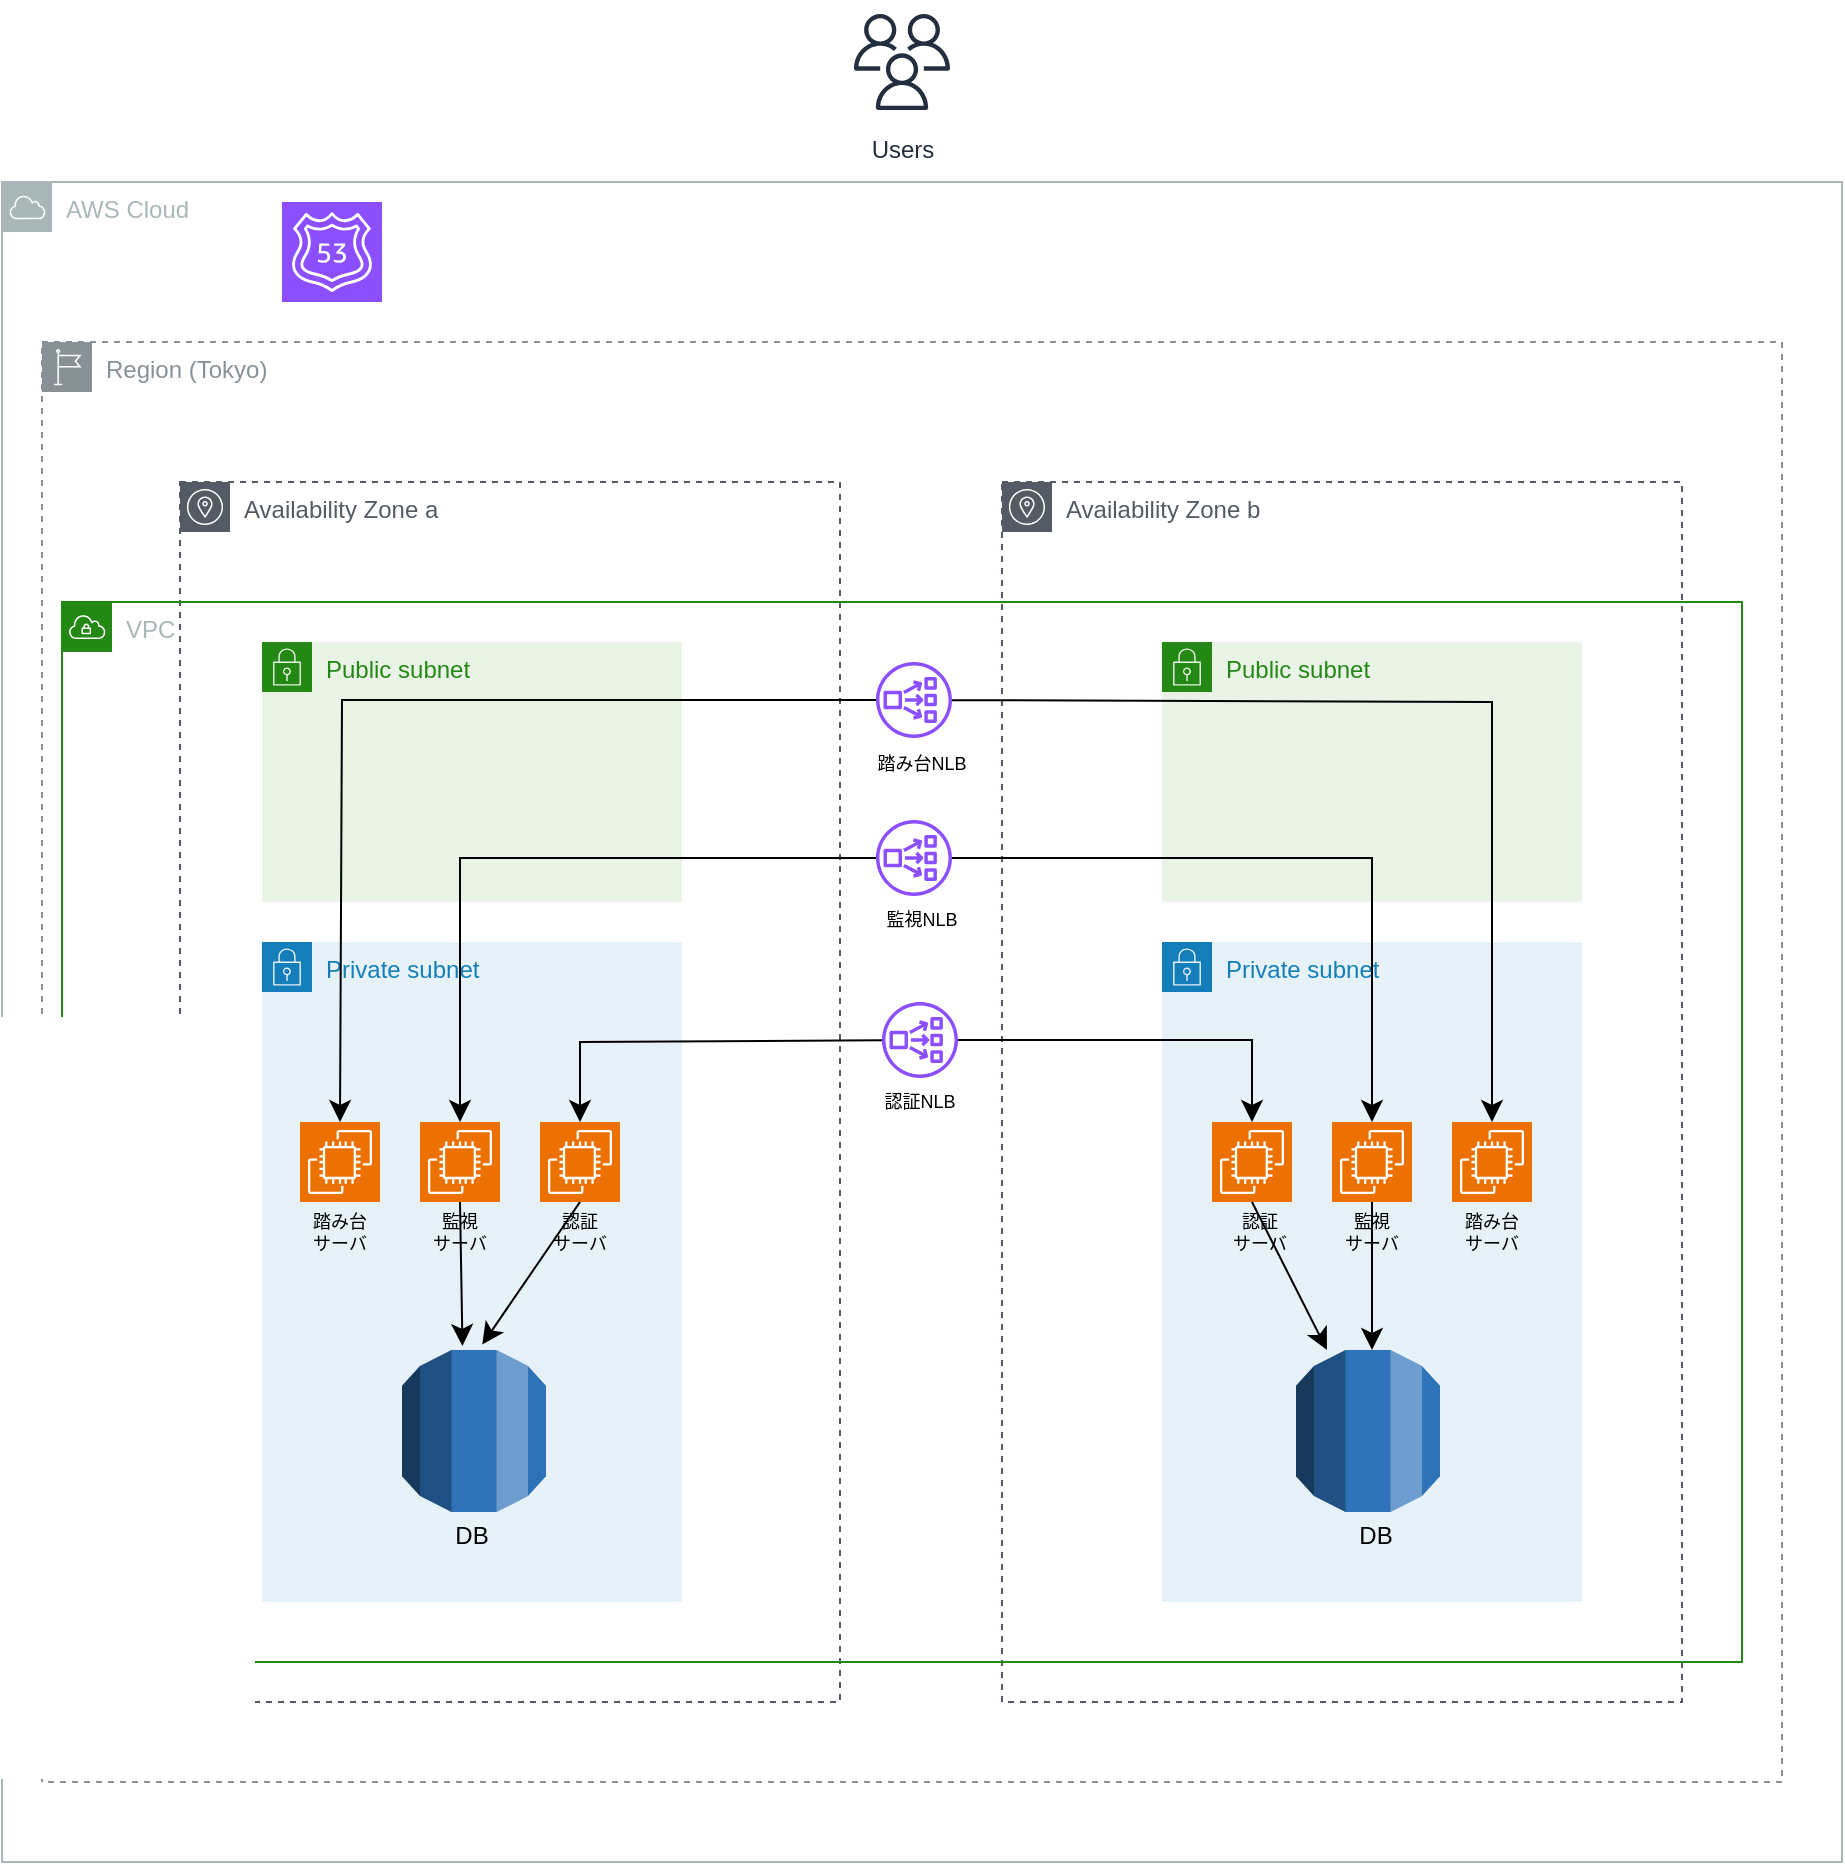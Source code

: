 <mxfile version="22.0.6" type="device">
  <diagram name="ページ1" id="gnqmheF8lUswlJgs0h8P">
    <mxGraphModel dx="1101" dy="1761" grid="1" gridSize="10" guides="1" tooltips="1" connect="1" arrows="1" fold="1" page="1" pageScale="1" pageWidth="827" pageHeight="1169" math="0" shadow="0">
      <root>
        <mxCell id="0" />
        <mxCell id="1" parent="0" />
        <mxCell id="UFRAVD0cwXX-lhKOBuTZ-7" value="AWS Cloud" style="sketch=0;outlineConnect=0;gradientColor=none;html=1;whiteSpace=wrap;fontSize=12;fontStyle=0;shape=mxgraph.aws4.group;grIcon=mxgraph.aws4.group_aws_cloud;strokeColor=#AAB7B8;fillColor=none;verticalAlign=top;align=left;spacingLeft=30;fontColor=#AAB7B8;dashed=0;" vertex="1" parent="1">
          <mxGeometry x="100" y="-1026" width="920" height="840" as="geometry" />
        </mxCell>
        <mxCell id="UFRAVD0cwXX-lhKOBuTZ-8" value="Region (Tokyo)" style="sketch=0;outlineConnect=0;gradientColor=none;html=1;whiteSpace=wrap;fontSize=12;fontStyle=0;shape=mxgraph.aws4.group;grIcon=mxgraph.aws4.group_region;strokeColor=#879196;fillColor=none;verticalAlign=top;align=left;spacingLeft=30;fontColor=#879196;dashed=1;" vertex="1" parent="1">
          <mxGeometry x="120" y="-946" width="870" height="720" as="geometry" />
        </mxCell>
        <mxCell id="UFRAVD0cwXX-lhKOBuTZ-9" value="Availability Zone a" style="sketch=0;outlineConnect=0;gradientColor=none;html=1;whiteSpace=wrap;fontSize=12;fontStyle=0;shape=mxgraph.aws4.group;grIcon=mxgraph.aws4.group_availability_zone;strokeColor=#545B64;fillColor=none;verticalAlign=top;align=left;spacingLeft=30;fontColor=#545B64;dashed=1;" vertex="1" parent="1">
          <mxGeometry x="189" y="-876" width="330" height="610" as="geometry" />
        </mxCell>
        <mxCell id="UFRAVD0cwXX-lhKOBuTZ-10" value="Availability Zone b" style="sketch=0;outlineConnect=0;gradientColor=none;html=1;whiteSpace=wrap;fontSize=12;fontStyle=0;shape=mxgraph.aws4.group;grIcon=mxgraph.aws4.group_availability_zone;strokeColor=#545B64;fillColor=none;verticalAlign=top;align=left;spacingLeft=30;fontColor=#545B64;dashed=1;" vertex="1" parent="1">
          <mxGeometry x="600" y="-876" width="340" height="610" as="geometry" />
        </mxCell>
        <mxCell id="UFRAVD0cwXX-lhKOBuTZ-12" value="VPC" style="points=[[0,0],[0.25,0],[0.5,0],[0.75,0],[1,0],[1,0.25],[1,0.5],[1,0.75],[1,1],[0.75,1],[0.5,1],[0.25,1],[0,1],[0,0.75],[0,0.5],[0,0.25]];outlineConnect=0;gradientColor=none;html=1;whiteSpace=wrap;fontSize=12;fontStyle=0;container=1;pointerEvents=0;collapsible=0;recursiveResize=0;shape=mxgraph.aws4.group;grIcon=mxgraph.aws4.group_vpc;strokeColor=#248814;fillColor=none;verticalAlign=top;align=left;spacingLeft=30;fontColor=#AAB7B8;dashed=0;" vertex="1" parent="1">
          <mxGeometry x="130" y="-816" width="840" height="530" as="geometry" />
        </mxCell>
        <mxCell id="UFRAVD0cwXX-lhKOBuTZ-13" value="Public subnet" style="points=[[0,0],[0.25,0],[0.5,0],[0.75,0],[1,0],[1,0.25],[1,0.5],[1,0.75],[1,1],[0.75,1],[0.5,1],[0.25,1],[0,1],[0,0.75],[0,0.5],[0,0.25]];outlineConnect=0;gradientColor=none;html=1;whiteSpace=wrap;fontSize=12;fontStyle=0;container=1;pointerEvents=0;collapsible=0;recursiveResize=0;shape=mxgraph.aws4.group;grIcon=mxgraph.aws4.group_security_group;grStroke=0;strokeColor=#248814;fillColor=#E9F3E6;verticalAlign=top;align=left;spacingLeft=30;fontColor=#248814;dashed=0;" vertex="1" parent="UFRAVD0cwXX-lhKOBuTZ-12">
          <mxGeometry x="100" y="20" width="210" height="130" as="geometry" />
        </mxCell>
        <mxCell id="UFRAVD0cwXX-lhKOBuTZ-16" value="Private subnet" style="points=[[0,0],[0.25,0],[0.5,0],[0.75,0],[1,0],[1,0.25],[1,0.5],[1,0.75],[1,1],[0.75,1],[0.5,1],[0.25,1],[0,1],[0,0.75],[0,0.5],[0,0.25]];outlineConnect=0;gradientColor=none;html=1;whiteSpace=wrap;fontSize=12;fontStyle=0;container=1;pointerEvents=0;collapsible=0;recursiveResize=0;shape=mxgraph.aws4.group;grIcon=mxgraph.aws4.group_security_group;grStroke=0;strokeColor=#147EBA;fillColor=#E6F2F8;verticalAlign=top;align=left;spacingLeft=30;fontColor=#147EBA;dashed=0;" vertex="1" parent="UFRAVD0cwXX-lhKOBuTZ-12">
          <mxGeometry x="100" y="170" width="210" height="330" as="geometry" />
        </mxCell>
        <mxCell id="UFRAVD0cwXX-lhKOBuTZ-22" value="" style="sketch=0;points=[[0,0,0],[0.25,0,0],[0.5,0,0],[0.75,0,0],[1,0,0],[0,1,0],[0.25,1,0],[0.5,1,0],[0.75,1,0],[1,1,0],[0,0.25,0],[0,0.5,0],[0,0.75,0],[1,0.25,0],[1,0.5,0],[1,0.75,0]];outlineConnect=0;fontColor=#232F3E;fillColor=#ED7100;strokeColor=#ffffff;dashed=0;verticalLabelPosition=bottom;verticalAlign=top;align=center;html=1;fontSize=12;fontStyle=0;aspect=fixed;shape=mxgraph.aws4.resourceIcon;resIcon=mxgraph.aws4.ec2;" vertex="1" parent="UFRAVD0cwXX-lhKOBuTZ-16">
          <mxGeometry x="79" y="90" width="40" height="40" as="geometry" />
        </mxCell>
        <mxCell id="UFRAVD0cwXX-lhKOBuTZ-39" value="" style="sketch=0;points=[[0,0,0],[0.25,0,0],[0.5,0,0],[0.75,0,0],[1,0,0],[0,1,0],[0.25,1,0],[0.5,1,0],[0.75,1,0],[1,1,0],[0,0.25,0],[0,0.5,0],[0,0.75,0],[1,0.25,0],[1,0.5,0],[1,0.75,0]];outlineConnect=0;fontColor=#232F3E;fillColor=#ED7100;strokeColor=#ffffff;dashed=0;verticalLabelPosition=bottom;verticalAlign=top;align=center;html=1;fontSize=12;fontStyle=0;aspect=fixed;shape=mxgraph.aws4.resourceIcon;resIcon=mxgraph.aws4.ec2;" vertex="1" parent="UFRAVD0cwXX-lhKOBuTZ-16">
          <mxGeometry x="139" y="90" width="40" height="40" as="geometry" />
        </mxCell>
        <mxCell id="UFRAVD0cwXX-lhKOBuTZ-21" value="" style="sketch=0;points=[[0,0,0],[0.25,0,0],[0.5,0,0],[0.75,0,0],[1,0,0],[0,1,0],[0.25,1,0],[0.5,1,0],[0.75,1,0],[1,1,0],[0,0.25,0],[0,0.5,0],[0,0.75,0],[1,0.25,0],[1,0.5,0],[1,0.75,0]];outlineConnect=0;fontColor=#232F3E;fillColor=#ED7100;strokeColor=#ffffff;dashed=0;verticalLabelPosition=bottom;verticalAlign=top;align=center;html=1;fontSize=12;fontStyle=0;aspect=fixed;shape=mxgraph.aws4.resourceIcon;resIcon=mxgraph.aws4.ec2;" vertex="1" parent="UFRAVD0cwXX-lhKOBuTZ-16">
          <mxGeometry x="19" y="90" width="40" height="40" as="geometry" />
        </mxCell>
        <mxCell id="UFRAVD0cwXX-lhKOBuTZ-77" value="踏み台&lt;br&gt;サーバ" style="text;html=1;strokeColor=none;fillColor=none;align=center;verticalAlign=middle;whiteSpace=wrap;rounded=0;fontSize=9;" vertex="1" parent="UFRAVD0cwXX-lhKOBuTZ-16">
          <mxGeometry x="19" y="130" width="40" height="30" as="geometry" />
        </mxCell>
        <mxCell id="UFRAVD0cwXX-lhKOBuTZ-88" value="&lt;font style=&quot;font-size: 12px;&quot;&gt;DB&lt;/font&gt;" style="text;html=1;strokeColor=none;fillColor=none;align=center;verticalAlign=middle;whiteSpace=wrap;rounded=0;fontSize=16;" vertex="1" parent="UFRAVD0cwXX-lhKOBuTZ-16">
          <mxGeometry x="65" y="286" width="80" height="18" as="geometry" />
        </mxCell>
        <mxCell id="UFRAVD0cwXX-lhKOBuTZ-35" value="Public subnet" style="points=[[0,0],[0.25,0],[0.5,0],[0.75,0],[1,0],[1,0.25],[1,0.5],[1,0.75],[1,1],[0.75,1],[0.5,1],[0.25,1],[0,1],[0,0.75],[0,0.5],[0,0.25]];outlineConnect=0;gradientColor=none;html=1;whiteSpace=wrap;fontSize=12;fontStyle=0;container=1;pointerEvents=0;collapsible=0;recursiveResize=0;shape=mxgraph.aws4.group;grIcon=mxgraph.aws4.group_security_group;grStroke=0;strokeColor=#248814;fillColor=#E9F3E6;verticalAlign=top;align=left;spacingLeft=30;fontColor=#248814;dashed=0;" vertex="1" parent="UFRAVD0cwXX-lhKOBuTZ-12">
          <mxGeometry x="550" y="20" width="210" height="130" as="geometry" />
        </mxCell>
        <mxCell id="UFRAVD0cwXX-lhKOBuTZ-36" value="Private subnet" style="points=[[0,0],[0.25,0],[0.5,0],[0.75,0],[1,0],[1,0.25],[1,0.5],[1,0.75],[1,1],[0.75,1],[0.5,1],[0.25,1],[0,1],[0,0.75],[0,0.5],[0,0.25]];outlineConnect=0;gradientColor=none;html=1;whiteSpace=wrap;fontSize=12;fontStyle=0;container=1;pointerEvents=0;collapsible=0;recursiveResize=0;shape=mxgraph.aws4.group;grIcon=mxgraph.aws4.group_security_group;grStroke=0;strokeColor=#147EBA;fillColor=#E6F2F8;verticalAlign=top;align=left;spacingLeft=30;fontColor=#147EBA;dashed=0;" vertex="1" parent="UFRAVD0cwXX-lhKOBuTZ-12">
          <mxGeometry x="550" y="170" width="210" height="330" as="geometry" />
        </mxCell>
        <mxCell id="UFRAVD0cwXX-lhKOBuTZ-51" value="" style="sketch=0;points=[[0,0,0],[0.25,0,0],[0.5,0,0],[0.75,0,0],[1,0,0],[0,1,0],[0.25,1,0],[0.5,1,0],[0.75,1,0],[1,1,0],[0,0.25,0],[0,0.5,0],[0,0.75,0],[1,0.25,0],[1,0.5,0],[1,0.75,0]];outlineConnect=0;fontColor=#232F3E;fillColor=#ED7100;strokeColor=#ffffff;dashed=0;verticalLabelPosition=bottom;verticalAlign=top;align=center;html=1;fontSize=12;fontStyle=0;aspect=fixed;shape=mxgraph.aws4.resourceIcon;resIcon=mxgraph.aws4.ec2;" vertex="1" parent="UFRAVD0cwXX-lhKOBuTZ-36">
          <mxGeometry x="85" y="90" width="40" height="40" as="geometry" />
        </mxCell>
        <mxCell id="UFRAVD0cwXX-lhKOBuTZ-52" value="" style="sketch=0;points=[[0,0,0],[0.25,0,0],[0.5,0,0],[0.75,0,0],[1,0,0],[0,1,0],[0.25,1,0],[0.5,1,0],[0.75,1,0],[1,1,0],[0,0.25,0],[0,0.5,0],[0,0.75,0],[1,0.25,0],[1,0.5,0],[1,0.75,0]];outlineConnect=0;fontColor=#232F3E;fillColor=#ED7100;strokeColor=#ffffff;dashed=0;verticalLabelPosition=bottom;verticalAlign=top;align=center;html=1;fontSize=12;fontStyle=0;aspect=fixed;shape=mxgraph.aws4.resourceIcon;resIcon=mxgraph.aws4.ec2;" vertex="1" parent="UFRAVD0cwXX-lhKOBuTZ-36">
          <mxGeometry x="145" y="90" width="40" height="40" as="geometry" />
        </mxCell>
        <mxCell id="UFRAVD0cwXX-lhKOBuTZ-53" value="" style="sketch=0;points=[[0,0,0],[0.25,0,0],[0.5,0,0],[0.75,0,0],[1,0,0],[0,1,0],[0.25,1,0],[0.5,1,0],[0.75,1,0],[1,1,0],[0,0.25,0],[0,0.5,0],[0,0.75,0],[1,0.25,0],[1,0.5,0],[1,0.75,0]];outlineConnect=0;fontColor=#232F3E;fillColor=#ED7100;strokeColor=#ffffff;dashed=0;verticalLabelPosition=bottom;verticalAlign=top;align=center;html=1;fontSize=12;fontStyle=0;aspect=fixed;shape=mxgraph.aws4.resourceIcon;resIcon=mxgraph.aws4.ec2;" vertex="1" parent="UFRAVD0cwXX-lhKOBuTZ-36">
          <mxGeometry x="25" y="90" width="40" height="40" as="geometry" />
        </mxCell>
        <mxCell id="UFRAVD0cwXX-lhKOBuTZ-83" value="踏み台&lt;br&gt;サーバ" style="text;html=1;strokeColor=none;fillColor=none;align=center;verticalAlign=middle;whiteSpace=wrap;rounded=0;fontSize=9;" vertex="1" parent="UFRAVD0cwXX-lhKOBuTZ-36">
          <mxGeometry x="145" y="130" width="40" height="30" as="geometry" />
        </mxCell>
        <mxCell id="UFRAVD0cwXX-lhKOBuTZ-89" value="&lt;font style=&quot;font-size: 12px;&quot;&gt;DB&lt;/font&gt;" style="text;html=1;strokeColor=none;fillColor=none;align=center;verticalAlign=middle;whiteSpace=wrap;rounded=0;fontSize=16;" vertex="1" parent="UFRAVD0cwXX-lhKOBuTZ-36">
          <mxGeometry x="67" y="286" width="80" height="18" as="geometry" />
        </mxCell>
        <mxCell id="UFRAVD0cwXX-lhKOBuTZ-80" value="監視&lt;br style=&quot;font-size: 9px;&quot;&gt;サーバ" style="text;html=1;strokeColor=none;fillColor=none;align=center;verticalAlign=middle;whiteSpace=wrap;rounded=0;fontSize=9;" vertex="1" parent="UFRAVD0cwXX-lhKOBuTZ-36">
          <mxGeometry x="85" y="130" width="40" height="30" as="geometry" />
        </mxCell>
        <mxCell id="UFRAVD0cwXX-lhKOBuTZ-34" value="" style="sketch=0;outlineConnect=0;fontColor=#232F3E;gradientColor=none;fillColor=#8C4FFF;strokeColor=none;dashed=0;verticalLabelPosition=bottom;verticalAlign=top;align=center;html=1;fontSize=12;fontStyle=0;aspect=fixed;pointerEvents=1;shape=mxgraph.aws4.network_load_balancer;" vertex="1" parent="UFRAVD0cwXX-lhKOBuTZ-12">
          <mxGeometry x="410" y="200" width="38" height="38" as="geometry" />
        </mxCell>
        <mxCell id="UFRAVD0cwXX-lhKOBuTZ-75" value="" style="endArrow=classic;html=1;rounded=0;fontSize=12;startSize=8;endSize=8;entryX=0.5;entryY=0;entryDx=0;entryDy=0;entryPerimeter=0;" edge="1" parent="UFRAVD0cwXX-lhKOBuTZ-12" source="UFRAVD0cwXX-lhKOBuTZ-34" target="UFRAVD0cwXX-lhKOBuTZ-39">
          <mxGeometry width="50" height="50" relative="1" as="geometry">
            <mxPoint x="320" y="190" as="sourcePoint" />
            <mxPoint x="370" y="140" as="targetPoint" />
            <Array as="points">
              <mxPoint x="259" y="220" />
            </Array>
          </mxGeometry>
        </mxCell>
        <mxCell id="UFRAVD0cwXX-lhKOBuTZ-76" value="" style="endArrow=classic;html=1;rounded=0;fontSize=12;startSize=8;endSize=8;entryX=0.5;entryY=0;entryDx=0;entryDy=0;entryPerimeter=0;" edge="1" parent="UFRAVD0cwXX-lhKOBuTZ-12" source="UFRAVD0cwXX-lhKOBuTZ-34" target="UFRAVD0cwXX-lhKOBuTZ-53">
          <mxGeometry width="50" height="50" relative="1" as="geometry">
            <mxPoint x="320" y="190" as="sourcePoint" />
            <mxPoint x="370" y="140" as="targetPoint" />
            <Array as="points">
              <mxPoint x="595" y="219" />
            </Array>
          </mxGeometry>
        </mxCell>
        <mxCell id="UFRAVD0cwXX-lhKOBuTZ-79" value="監視&lt;br style=&quot;font-size: 9px;&quot;&gt;サーバ" style="text;html=1;strokeColor=none;fillColor=none;align=center;verticalAlign=middle;whiteSpace=wrap;rounded=0;fontSize=9;" vertex="1" parent="UFRAVD0cwXX-lhKOBuTZ-12">
          <mxGeometry x="179" y="300" width="40" height="30" as="geometry" />
        </mxCell>
        <mxCell id="UFRAVD0cwXX-lhKOBuTZ-87" value="&lt;font style=&quot;font-size: 9px;&quot;&gt;認証NLB&lt;/font&gt;" style="text;html=1;strokeColor=none;fillColor=none;align=center;verticalAlign=middle;whiteSpace=wrap;rounded=0;fontSize=16;" vertex="1" parent="UFRAVD0cwXX-lhKOBuTZ-12">
          <mxGeometry x="389" y="238" width="80" height="18" as="geometry" />
        </mxCell>
        <mxCell id="UFRAVD0cwXX-lhKOBuTZ-28" value="" style="sketch=0;outlineConnect=0;fontColor=#232F3E;gradientColor=none;fillColor=#8C4FFF;strokeColor=none;dashed=0;verticalLabelPosition=bottom;verticalAlign=top;align=center;html=1;fontSize=12;fontStyle=0;aspect=fixed;pointerEvents=1;shape=mxgraph.aws4.network_load_balancer;" vertex="1" parent="1">
          <mxGeometry x="537" y="-707" width="38" height="38" as="geometry" />
        </mxCell>
        <mxCell id="UFRAVD0cwXX-lhKOBuTZ-31" value="" style="sketch=0;points=[[0,0,0],[0.25,0,0],[0.5,0,0],[0.75,0,0],[1,0,0],[0,1,0],[0.25,1,0],[0.5,1,0],[0.75,1,0],[1,1,0],[0,0.25,0],[0,0.5,0],[0,0.75,0],[1,0.25,0],[1,0.5,0],[1,0.75,0]];outlineConnect=0;fontColor=#232F3E;fillColor=#8C4FFF;strokeColor=#ffffff;dashed=0;verticalLabelPosition=bottom;verticalAlign=top;align=center;html=1;fontSize=12;fontStyle=0;aspect=fixed;shape=mxgraph.aws4.resourceIcon;resIcon=mxgraph.aws4.route_53;" vertex="1" parent="1">
          <mxGeometry x="240" y="-1016" width="50" height="50" as="geometry" />
        </mxCell>
        <mxCell id="UFRAVD0cwXX-lhKOBuTZ-33" value="" style="sketch=0;outlineConnect=0;fontColor=#232F3E;gradientColor=none;fillColor=#8C4FFF;strokeColor=none;dashed=0;verticalLabelPosition=bottom;verticalAlign=top;align=center;html=1;fontSize=12;fontStyle=0;aspect=fixed;pointerEvents=1;shape=mxgraph.aws4.network_load_balancer;" vertex="1" parent="1">
          <mxGeometry x="537" y="-786" width="38" height="38" as="geometry" />
        </mxCell>
        <mxCell id="UFRAVD0cwXX-lhKOBuTZ-50" value="Users" style="sketch=0;outlineConnect=0;fontColor=#232F3E;gradientColor=none;strokeColor=#232F3E;fillColor=#ffffff;dashed=0;verticalLabelPosition=bottom;verticalAlign=top;align=center;html=1;fontSize=12;fontStyle=0;aspect=fixed;shape=mxgraph.aws4.resourceIcon;resIcon=mxgraph.aws4.users;" vertex="1" parent="1">
          <mxGeometry x="520" y="-1116" width="60" height="60" as="geometry" />
        </mxCell>
        <mxCell id="UFRAVD0cwXX-lhKOBuTZ-63" value="" style="endArrow=classic;html=1;rounded=0;fontSize=12;startSize=8;endSize=8;curved=1;exitX=0.5;exitY=1;exitDx=0;exitDy=0;exitPerimeter=0;entryX=0.42;entryY=-0.025;entryDx=0;entryDy=0;entryPerimeter=0;" edge="1" parent="1" source="UFRAVD0cwXX-lhKOBuTZ-22" target="UFRAVD0cwXX-lhKOBuTZ-90">
          <mxGeometry width="50" height="50" relative="1" as="geometry">
            <mxPoint x="550" y="-376" as="sourcePoint" />
            <mxPoint x="330" y="-450" as="targetPoint" />
          </mxGeometry>
        </mxCell>
        <mxCell id="UFRAVD0cwXX-lhKOBuTZ-64" value="" style="endArrow=classic;html=1;rounded=0;fontSize=12;startSize=8;endSize=8;curved=1;exitX=0.5;exitY=1;exitDx=0;exitDy=0;exitPerimeter=0;entryX=0.458;entryY=0.707;entryDx=0;entryDy=0;entryPerimeter=0;" edge="1" parent="1" source="UFRAVD0cwXX-lhKOBuTZ-39" target="UFRAVD0cwXX-lhKOBuTZ-9">
          <mxGeometry width="50" height="50" relative="1" as="geometry">
            <mxPoint x="350" y="-496" as="sourcePoint" />
            <mxPoint x="348.52" y="-445" as="targetPoint" />
          </mxGeometry>
        </mxCell>
        <mxCell id="UFRAVD0cwXX-lhKOBuTZ-66" value="" style="endArrow=classic;html=1;rounded=0;fontSize=12;startSize=8;endSize=8;curved=1;exitX=0.5;exitY=1;exitDx=0;exitDy=0;exitPerimeter=0;" edge="1" parent="1" source="UFRAVD0cwXX-lhKOBuTZ-53" target="UFRAVD0cwXX-lhKOBuTZ-91">
          <mxGeometry width="50" height="50" relative="1" as="geometry">
            <mxPoint x="830" y="-636" as="sourcePoint" />
            <mxPoint x="762.949" y="-442" as="targetPoint" />
          </mxGeometry>
        </mxCell>
        <mxCell id="UFRAVD0cwXX-lhKOBuTZ-67" value="" style="endArrow=classic;html=1;rounded=0;fontSize=12;startSize=8;endSize=8;curved=1;entryX=0.5;entryY=0;entryDx=0;entryDy=0;entryPerimeter=0;exitX=0.5;exitY=1;exitDx=0;exitDy=0;exitPerimeter=0;" edge="1" parent="1" source="UFRAVD0cwXX-lhKOBuTZ-51">
          <mxGeometry width="50" height="50" relative="1" as="geometry">
            <mxPoint x="785" y="-470" as="sourcePoint" />
            <mxPoint x="785" y="-442" as="targetPoint" />
          </mxGeometry>
        </mxCell>
        <mxCell id="UFRAVD0cwXX-lhKOBuTZ-71" value="" style="endArrow=classic;html=1;rounded=0;fontSize=12;startSize=8;endSize=8;entryX=0.5;entryY=0;entryDx=0;entryDy=0;entryPerimeter=0;" edge="1" parent="1" source="UFRAVD0cwXX-lhKOBuTZ-33" target="UFRAVD0cwXX-lhKOBuTZ-21">
          <mxGeometry width="50" height="50" relative="1" as="geometry">
            <mxPoint x="450" y="-626" as="sourcePoint" />
            <mxPoint x="500" y="-676" as="targetPoint" />
            <Array as="points">
              <mxPoint x="270" y="-767" />
            </Array>
          </mxGeometry>
        </mxCell>
        <mxCell id="UFRAVD0cwXX-lhKOBuTZ-72" value="" style="endArrow=classic;html=1;rounded=0;fontSize=12;startSize=8;endSize=8;entryX=0.5;entryY=0;entryDx=0;entryDy=0;entryPerimeter=0;" edge="1" parent="1" source="UFRAVD0cwXX-lhKOBuTZ-33" target="UFRAVD0cwXX-lhKOBuTZ-52">
          <mxGeometry width="50" height="50" relative="1" as="geometry">
            <mxPoint x="450" y="-626" as="sourcePoint" />
            <mxPoint x="500" y="-676" as="targetPoint" />
            <Array as="points">
              <mxPoint x="845" y="-766" />
            </Array>
          </mxGeometry>
        </mxCell>
        <mxCell id="UFRAVD0cwXX-lhKOBuTZ-73" value="" style="endArrow=classic;html=1;rounded=0;fontSize=12;startSize=8;endSize=8;entryX=0.5;entryY=0;entryDx=0;entryDy=0;entryPerimeter=0;" edge="1" parent="1" source="UFRAVD0cwXX-lhKOBuTZ-28" target="UFRAVD0cwXX-lhKOBuTZ-22">
          <mxGeometry width="50" height="50" relative="1" as="geometry">
            <mxPoint x="450" y="-626" as="sourcePoint" />
            <mxPoint x="500" y="-676" as="targetPoint" />
            <Array as="points">
              <mxPoint x="329" y="-688" />
            </Array>
          </mxGeometry>
        </mxCell>
        <mxCell id="UFRAVD0cwXX-lhKOBuTZ-74" value="" style="endArrow=classic;html=1;rounded=0;fontSize=12;startSize=8;endSize=8;entryX=0.5;entryY=0;entryDx=0;entryDy=0;entryPerimeter=0;" edge="1" parent="1" source="UFRAVD0cwXX-lhKOBuTZ-28" target="UFRAVD0cwXX-lhKOBuTZ-51">
          <mxGeometry width="50" height="50" relative="1" as="geometry">
            <mxPoint x="450" y="-626" as="sourcePoint" />
            <mxPoint x="500" y="-676" as="targetPoint" />
            <Array as="points">
              <mxPoint x="785" y="-688" />
            </Array>
          </mxGeometry>
        </mxCell>
        <mxCell id="UFRAVD0cwXX-lhKOBuTZ-78" value="認証&lt;br style=&quot;font-size: 9px;&quot;&gt;サーバ" style="text;html=1;strokeColor=none;fillColor=none;align=center;verticalAlign=middle;whiteSpace=wrap;rounded=0;fontSize=9;" vertex="1" parent="1">
          <mxGeometry x="369" y="-516" width="40" height="30" as="geometry" />
        </mxCell>
        <mxCell id="UFRAVD0cwXX-lhKOBuTZ-81" value="認証&lt;br style=&quot;font-size: 9px;&quot;&gt;サーバ" style="text;html=1;strokeColor=none;fillColor=none;align=center;verticalAlign=middle;whiteSpace=wrap;rounded=0;fontSize=9;" vertex="1" parent="1">
          <mxGeometry x="709" y="-516" width="40" height="30" as="geometry" />
        </mxCell>
        <mxCell id="UFRAVD0cwXX-lhKOBuTZ-85" value="&lt;font style=&quot;font-size: 9px;&quot;&gt;踏み台NLB&lt;/font&gt;" style="text;html=1;strokeColor=none;fillColor=none;align=center;verticalAlign=middle;whiteSpace=wrap;rounded=0;fontSize=16;" vertex="1" parent="1">
          <mxGeometry x="520" y="-747" width="80" height="18" as="geometry" />
        </mxCell>
        <mxCell id="UFRAVD0cwXX-lhKOBuTZ-86" value="&lt;font style=&quot;font-size: 9px;&quot;&gt;監視NLB&lt;/font&gt;" style="text;html=1;strokeColor=none;fillColor=none;align=center;verticalAlign=middle;whiteSpace=wrap;rounded=0;fontSize=16;" vertex="1" parent="1">
          <mxGeometry x="520" y="-669" width="80" height="18" as="geometry" />
        </mxCell>
        <mxCell id="UFRAVD0cwXX-lhKOBuTZ-90" value="" style="outlineConnect=0;dashed=0;verticalLabelPosition=bottom;verticalAlign=top;align=center;html=1;shape=mxgraph.aws3.rds;fillColor=#2E73B8;gradientColor=none;fontSize=16;" vertex="1" parent="1">
          <mxGeometry x="300" y="-442" width="72" height="81" as="geometry" />
        </mxCell>
        <mxCell id="UFRAVD0cwXX-lhKOBuTZ-91" value="" style="outlineConnect=0;dashed=0;verticalLabelPosition=bottom;verticalAlign=top;align=center;html=1;shape=mxgraph.aws3.rds;fillColor=#2E73B8;gradientColor=none;fontSize=16;" vertex="1" parent="1">
          <mxGeometry x="747" y="-442" width="72" height="81" as="geometry" />
        </mxCell>
      </root>
    </mxGraphModel>
  </diagram>
</mxfile>
